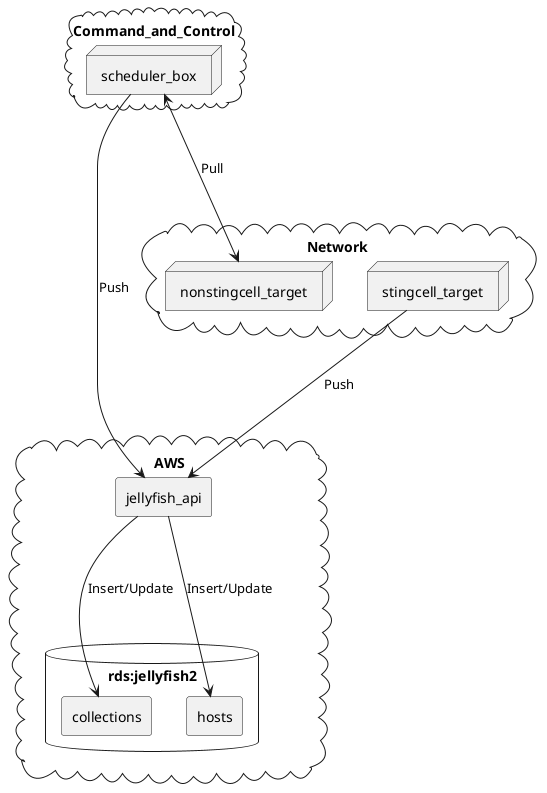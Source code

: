 @startuml

cloud AWS {
	database "rds:jellyfish2" {
		rectangle collections
		rectangle hosts
	}
	rectangle jellyfish_api
}

cloud Command_and_Control {
	node scheduler_box
}

cloud Network {
	node stingcell_target
	node nonstingcell_target
}

scheduler_box ---> jellyfish_api : Push
scheduler_box <---> nonstingcell_target : Pull

stingcell_target ---> jellyfish_api : Push

jellyfish_api ---> collections : Insert/Update
jellyfish_api ---> hosts : Insert/Update


@enduml
